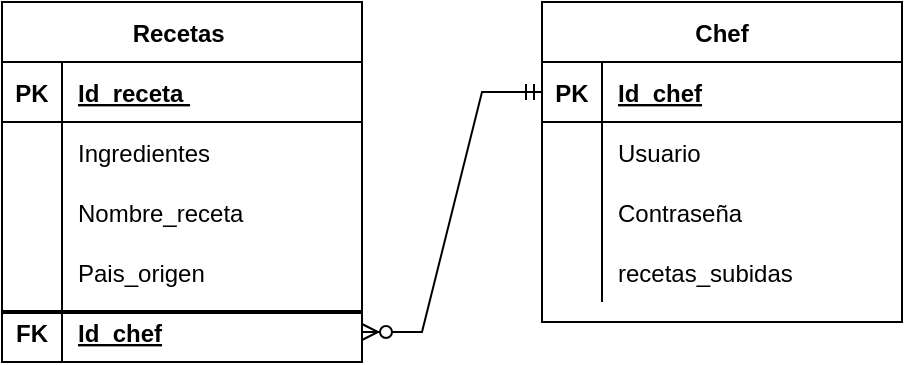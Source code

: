 <mxfile version="20.4.0" type="github"><diagram id="ZZXat-Jrha6Xs8AAcy53" name="Page-1"><mxGraphModel dx="630" dy="351" grid="1" gridSize="10" guides="1" tooltips="1" connect="1" arrows="1" fold="1" page="1" pageScale="1" pageWidth="827" pageHeight="1169" math="0" shadow="0"><root><mxCell id="0"/><mxCell id="1" parent="0"/><mxCell id="wl5lJj6zgpkdtqDv0SF3-15" value="Recetas " style="shape=table;startSize=30;container=1;collapsible=1;childLayout=tableLayout;fixedRows=1;rowLines=0;fontStyle=1;align=center;resizeLast=1;" parent="1" vertex="1"><mxGeometry x="160" y="80" width="180" height="180" as="geometry"/></mxCell><mxCell id="wl5lJj6zgpkdtqDv0SF3-16" value="" style="shape=partialRectangle;collapsible=0;dropTarget=0;pointerEvents=0;fillColor=none;top=0;left=0;bottom=1;right=0;points=[[0,0.5],[1,0.5]];portConstraint=eastwest;" parent="wl5lJj6zgpkdtqDv0SF3-15" vertex="1"><mxGeometry y="30" width="180" height="30" as="geometry"/></mxCell><mxCell id="wl5lJj6zgpkdtqDv0SF3-17" value="PK" style="shape=partialRectangle;connectable=0;fillColor=none;top=0;left=0;bottom=0;right=0;fontStyle=1;overflow=hidden;" parent="wl5lJj6zgpkdtqDv0SF3-16" vertex="1"><mxGeometry width="30" height="30" as="geometry"><mxRectangle width="30" height="30" as="alternateBounds"/></mxGeometry></mxCell><mxCell id="wl5lJj6zgpkdtqDv0SF3-18" value="Id_receta " style="shape=partialRectangle;connectable=0;fillColor=none;top=0;left=0;bottom=0;right=0;align=left;spacingLeft=6;fontStyle=5;overflow=hidden;" parent="wl5lJj6zgpkdtqDv0SF3-16" vertex="1"><mxGeometry x="30" width="150" height="30" as="geometry"><mxRectangle width="150" height="30" as="alternateBounds"/></mxGeometry></mxCell><mxCell id="wl5lJj6zgpkdtqDv0SF3-19" value="" style="shape=partialRectangle;collapsible=0;dropTarget=0;pointerEvents=0;fillColor=none;top=0;left=0;bottom=0;right=0;points=[[0,0.5],[1,0.5]];portConstraint=eastwest;" parent="wl5lJj6zgpkdtqDv0SF3-15" vertex="1"><mxGeometry y="60" width="180" height="30" as="geometry"/></mxCell><mxCell id="wl5lJj6zgpkdtqDv0SF3-20" value="" style="shape=partialRectangle;connectable=0;fillColor=none;top=0;left=0;bottom=0;right=0;editable=1;overflow=hidden;" parent="wl5lJj6zgpkdtqDv0SF3-19" vertex="1"><mxGeometry width="30" height="30" as="geometry"><mxRectangle width="30" height="30" as="alternateBounds"/></mxGeometry></mxCell><mxCell id="wl5lJj6zgpkdtqDv0SF3-21" value="Ingredientes " style="shape=partialRectangle;connectable=0;fillColor=none;top=0;left=0;bottom=0;right=0;align=left;spacingLeft=6;overflow=hidden;" parent="wl5lJj6zgpkdtqDv0SF3-19" vertex="1"><mxGeometry x="30" width="150" height="30" as="geometry"><mxRectangle width="150" height="30" as="alternateBounds"/></mxGeometry></mxCell><mxCell id="wl5lJj6zgpkdtqDv0SF3-22" value="" style="shape=partialRectangle;collapsible=0;dropTarget=0;pointerEvents=0;fillColor=none;top=0;left=0;bottom=0;right=0;points=[[0,0.5],[1,0.5]];portConstraint=eastwest;" parent="wl5lJj6zgpkdtqDv0SF3-15" vertex="1"><mxGeometry y="90" width="180" height="30" as="geometry"/></mxCell><mxCell id="wl5lJj6zgpkdtqDv0SF3-23" value="" style="shape=partialRectangle;connectable=0;fillColor=none;top=0;left=0;bottom=0;right=0;editable=1;overflow=hidden;" parent="wl5lJj6zgpkdtqDv0SF3-22" vertex="1"><mxGeometry width="30" height="30" as="geometry"><mxRectangle width="30" height="30" as="alternateBounds"/></mxGeometry></mxCell><mxCell id="wl5lJj6zgpkdtqDv0SF3-24" value="Nombre_receta " style="shape=partialRectangle;connectable=0;fillColor=none;top=0;left=0;bottom=0;right=0;align=left;spacingLeft=6;overflow=hidden;" parent="wl5lJj6zgpkdtqDv0SF3-22" vertex="1"><mxGeometry x="30" width="150" height="30" as="geometry"><mxRectangle width="150" height="30" as="alternateBounds"/></mxGeometry></mxCell><mxCell id="wl5lJj6zgpkdtqDv0SF3-25" value="" style="shape=partialRectangle;collapsible=0;dropTarget=0;pointerEvents=0;fillColor=none;top=0;left=0;bottom=0;right=0;points=[[0,0.5],[1,0.5]];portConstraint=eastwest;" parent="wl5lJj6zgpkdtqDv0SF3-15" vertex="1"><mxGeometry y="120" width="180" height="30" as="geometry"/></mxCell><mxCell id="wl5lJj6zgpkdtqDv0SF3-26" value="" style="shape=partialRectangle;connectable=0;fillColor=none;top=0;left=0;bottom=0;right=0;editable=1;overflow=hidden;" parent="wl5lJj6zgpkdtqDv0SF3-25" vertex="1"><mxGeometry width="30" height="30" as="geometry"><mxRectangle width="30" height="30" as="alternateBounds"/></mxGeometry></mxCell><mxCell id="wl5lJj6zgpkdtqDv0SF3-27" value="Pais_origen " style="shape=partialRectangle;connectable=0;fillColor=none;top=0;left=0;bottom=0;right=0;align=left;spacingLeft=6;overflow=hidden;" parent="wl5lJj6zgpkdtqDv0SF3-25" vertex="1"><mxGeometry x="30" width="150" height="30" as="geometry"><mxRectangle width="150" height="30" as="alternateBounds"/></mxGeometry></mxCell><mxCell id="ZjtYq1prw3crqzN0--Qb-34" value="" style="shape=partialRectangle;collapsible=0;dropTarget=0;pointerEvents=0;fillColor=none;top=0;left=0;bottom=1;right=0;points=[[0,0.5],[1,0.5]];portConstraint=eastwest;" vertex="1" parent="wl5lJj6zgpkdtqDv0SF3-15"><mxGeometry y="150" width="180" height="30" as="geometry"/></mxCell><mxCell id="ZjtYq1prw3crqzN0--Qb-35" value="FK" style="shape=partialRectangle;connectable=0;fillColor=none;top=0;left=0;bottom=0;right=0;fontStyle=1;overflow=hidden;" vertex="1" parent="ZjtYq1prw3crqzN0--Qb-34"><mxGeometry width="30" height="30" as="geometry"><mxRectangle width="30" height="30" as="alternateBounds"/></mxGeometry></mxCell><mxCell id="ZjtYq1prw3crqzN0--Qb-36" value="Id_chef" style="shape=partialRectangle;connectable=0;fillColor=none;top=0;left=0;bottom=0;right=0;align=left;spacingLeft=6;fontStyle=5;overflow=hidden;" vertex="1" parent="ZjtYq1prw3crqzN0--Qb-34"><mxGeometry x="30" width="150" height="30" as="geometry"><mxRectangle width="150" height="30" as="alternateBounds"/></mxGeometry></mxCell><mxCell id="wl5lJj6zgpkdtqDv0SF3-32" value="Chef" style="shape=table;startSize=30;container=1;collapsible=1;childLayout=tableLayout;fixedRows=1;rowLines=0;fontStyle=1;align=center;resizeLast=1;" parent="1" vertex="1"><mxGeometry x="430" y="80" width="180" height="160" as="geometry"/></mxCell><mxCell id="wl5lJj6zgpkdtqDv0SF3-33" value="" style="shape=partialRectangle;collapsible=0;dropTarget=0;pointerEvents=0;fillColor=none;top=0;left=0;bottom=1;right=0;points=[[0,0.5],[1,0.5]];portConstraint=eastwest;" parent="wl5lJj6zgpkdtqDv0SF3-32" vertex="1"><mxGeometry y="30" width="180" height="30" as="geometry"/></mxCell><mxCell id="wl5lJj6zgpkdtqDv0SF3-34" value="PK" style="shape=partialRectangle;connectable=0;fillColor=none;top=0;left=0;bottom=0;right=0;fontStyle=1;overflow=hidden;" parent="wl5lJj6zgpkdtqDv0SF3-33" vertex="1"><mxGeometry width="30" height="30" as="geometry"><mxRectangle width="30" height="30" as="alternateBounds"/></mxGeometry></mxCell><mxCell id="wl5lJj6zgpkdtqDv0SF3-35" value="Id_chef" style="shape=partialRectangle;connectable=0;fillColor=none;top=0;left=0;bottom=0;right=0;align=left;spacingLeft=6;fontStyle=5;overflow=hidden;" parent="wl5lJj6zgpkdtqDv0SF3-33" vertex="1"><mxGeometry x="30" width="150" height="30" as="geometry"><mxRectangle width="150" height="30" as="alternateBounds"/></mxGeometry></mxCell><mxCell id="wl5lJj6zgpkdtqDv0SF3-36" value="" style="shape=partialRectangle;collapsible=0;dropTarget=0;pointerEvents=0;fillColor=none;top=0;left=0;bottom=0;right=0;points=[[0,0.5],[1,0.5]];portConstraint=eastwest;" parent="wl5lJj6zgpkdtqDv0SF3-32" vertex="1"><mxGeometry y="60" width="180" height="30" as="geometry"/></mxCell><mxCell id="wl5lJj6zgpkdtqDv0SF3-37" value="" style="shape=partialRectangle;connectable=0;fillColor=none;top=0;left=0;bottom=0;right=0;editable=1;overflow=hidden;" parent="wl5lJj6zgpkdtqDv0SF3-36" vertex="1"><mxGeometry width="30" height="30" as="geometry"><mxRectangle width="30" height="30" as="alternateBounds"/></mxGeometry></mxCell><mxCell id="wl5lJj6zgpkdtqDv0SF3-38" value="Usuario " style="shape=partialRectangle;connectable=0;fillColor=none;top=0;left=0;bottom=0;right=0;align=left;spacingLeft=6;overflow=hidden;" parent="wl5lJj6zgpkdtqDv0SF3-36" vertex="1"><mxGeometry x="30" width="150" height="30" as="geometry"><mxRectangle width="150" height="30" as="alternateBounds"/></mxGeometry></mxCell><mxCell id="wl5lJj6zgpkdtqDv0SF3-39" value="" style="shape=partialRectangle;collapsible=0;dropTarget=0;pointerEvents=0;fillColor=none;top=0;left=0;bottom=0;right=0;points=[[0,0.5],[1,0.5]];portConstraint=eastwest;" parent="wl5lJj6zgpkdtqDv0SF3-32" vertex="1"><mxGeometry y="90" width="180" height="30" as="geometry"/></mxCell><mxCell id="wl5lJj6zgpkdtqDv0SF3-40" value="" style="shape=partialRectangle;connectable=0;fillColor=none;top=0;left=0;bottom=0;right=0;editable=1;overflow=hidden;" parent="wl5lJj6zgpkdtqDv0SF3-39" vertex="1"><mxGeometry width="30" height="30" as="geometry"><mxRectangle width="30" height="30" as="alternateBounds"/></mxGeometry></mxCell><mxCell id="wl5lJj6zgpkdtqDv0SF3-41" value="Contraseña " style="shape=partialRectangle;connectable=0;fillColor=none;top=0;left=0;bottom=0;right=0;align=left;spacingLeft=6;overflow=hidden;" parent="wl5lJj6zgpkdtqDv0SF3-39" vertex="1"><mxGeometry x="30" width="150" height="30" as="geometry"><mxRectangle width="150" height="30" as="alternateBounds"/></mxGeometry></mxCell><mxCell id="wl5lJj6zgpkdtqDv0SF3-42" value="" style="shape=partialRectangle;collapsible=0;dropTarget=0;pointerEvents=0;fillColor=none;top=0;left=0;bottom=0;right=0;points=[[0,0.5],[1,0.5]];portConstraint=eastwest;" parent="wl5lJj6zgpkdtqDv0SF3-32" vertex="1"><mxGeometry y="120" width="180" height="30" as="geometry"/></mxCell><mxCell id="wl5lJj6zgpkdtqDv0SF3-43" value="" style="shape=partialRectangle;connectable=0;fillColor=none;top=0;left=0;bottom=0;right=0;editable=1;overflow=hidden;" parent="wl5lJj6zgpkdtqDv0SF3-42" vertex="1"><mxGeometry width="30" height="30" as="geometry"><mxRectangle width="30" height="30" as="alternateBounds"/></mxGeometry></mxCell><mxCell id="wl5lJj6zgpkdtqDv0SF3-44" value="recetas_subidas" style="shape=partialRectangle;connectable=0;fillColor=none;top=0;left=0;bottom=0;right=0;align=left;spacingLeft=6;overflow=hidden;" parent="wl5lJj6zgpkdtqDv0SF3-42" vertex="1"><mxGeometry x="30" width="150" height="30" as="geometry"><mxRectangle width="150" height="30" as="alternateBounds"/></mxGeometry></mxCell><mxCell id="ZjtYq1prw3crqzN0--Qb-37" value="" style="line;strokeWidth=2;html=1;" vertex="1" parent="1"><mxGeometry x="160" y="230" width="180" height="10" as="geometry"/></mxCell><mxCell id="ZjtYq1prw3crqzN0--Qb-38" value="" style="edgeStyle=entityRelationEdgeStyle;fontSize=12;html=1;endArrow=ERzeroToMany;startArrow=ERmandOne;rounded=0;" edge="1" parent="1" source="wl5lJj6zgpkdtqDv0SF3-33" target="ZjtYq1prw3crqzN0--Qb-34"><mxGeometry width="100" height="100" relative="1" as="geometry"><mxPoint x="400" y="90" as="sourcePoint"/><mxPoint x="460" y="170" as="targetPoint"/></mxGeometry></mxCell></root></mxGraphModel></diagram></mxfile>